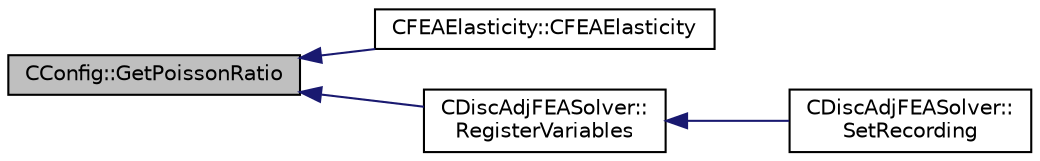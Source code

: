 digraph "CConfig::GetPoissonRatio"
{
  edge [fontname="Helvetica",fontsize="10",labelfontname="Helvetica",labelfontsize="10"];
  node [fontname="Helvetica",fontsize="10",shape=record];
  rankdir="LR";
  Node10421 [label="CConfig::GetPoissonRatio",height=0.2,width=0.4,color="black", fillcolor="grey75", style="filled", fontcolor="black"];
  Node10421 -> Node10422 [dir="back",color="midnightblue",fontsize="10",style="solid",fontname="Helvetica"];
  Node10422 [label="CFEAElasticity::CFEAElasticity",height=0.2,width=0.4,color="black", fillcolor="white", style="filled",URL="$class_c_f_e_a_elasticity.html#ad1c14749a7ca01a53ad55fe1f7297c06",tooltip="Constructor of the class (overload). "];
  Node10421 -> Node10423 [dir="back",color="midnightblue",fontsize="10",style="solid",fontname="Helvetica"];
  Node10423 [label="CDiscAdjFEASolver::\lRegisterVariables",height=0.2,width=0.4,color="black", fillcolor="white", style="filled",URL="$class_c_disc_adj_f_e_a_solver.html#a408757f23c8df6ad6a933589d4ad90de",tooltip="A virtual member. "];
  Node10423 -> Node10424 [dir="back",color="midnightblue",fontsize="10",style="solid",fontname="Helvetica"];
  Node10424 [label="CDiscAdjFEASolver::\lSetRecording",height=0.2,width=0.4,color="black", fillcolor="white", style="filled",URL="$class_c_disc_adj_f_e_a_solver.html#a3aa3cdeeabde58197282da02e36247b5",tooltip="Prepare the solver for a new recording. "];
}
